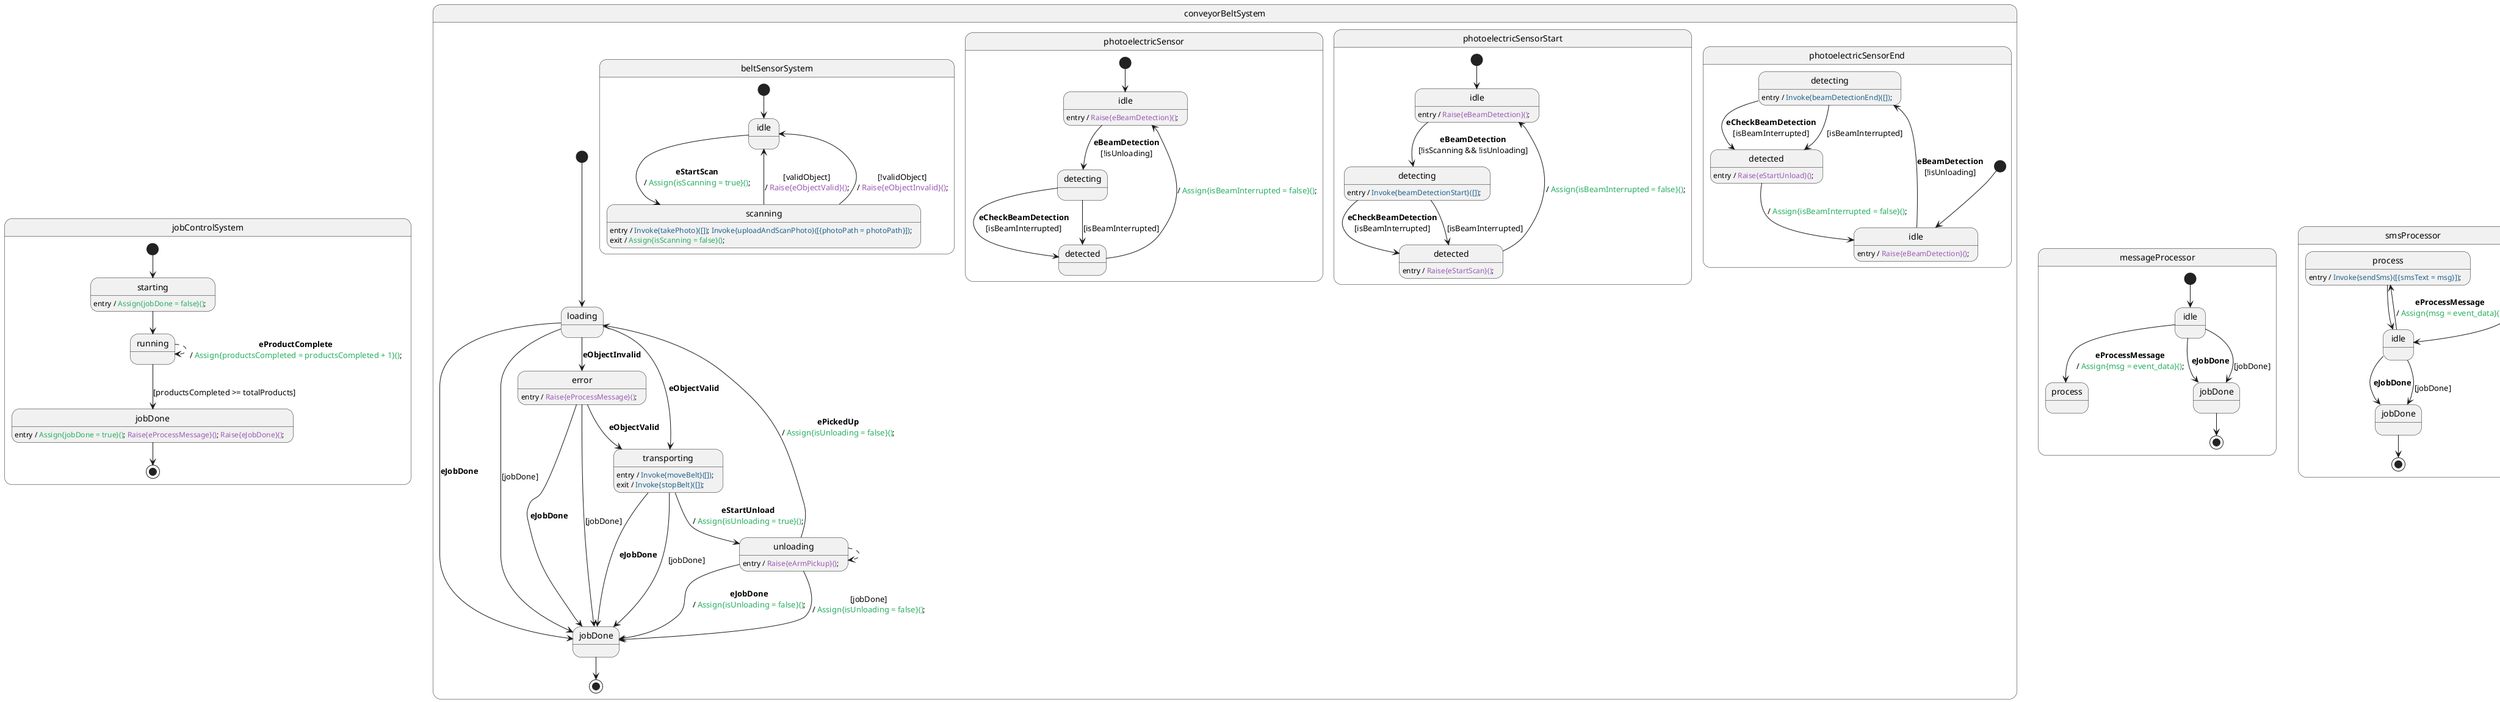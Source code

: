 @startuml
state jobControlSystem {
    state "starting" as 8c6c718d_0f1b_40a9_beeb_3a3806a69c97_starting
    [*] --> 8c6c718d_0f1b_40a9_beeb_3a3806a69c97_starting
    state "starting" as 8c6c718d_0f1b_40a9_beeb_3a3806a69c97_starting : entry / <color:#27AE60>Assign{jobDone = false}()</color>; 
    
    state "running" as 8c6c718d_0f1b_40a9_beeb_3a3806a69c97_running
    
    state "jobDone" as 8c6c718d_0f1b_40a9_beeb_3a3806a69c97_jobDone
    8c6c718d_0f1b_40a9_beeb_3a3806a69c97_jobDone --> [*]
    state "jobDone" as 8c6c718d_0f1b_40a9_beeb_3a3806a69c97_jobDone : entry / <color:#27AE60>Assign{jobDone = true}()</color>; <color:#9B59B6>Raise{eProcessMessage}()</color>; <color:#9B59B6>Raise{eJobDone}()</color>; 
    
    8c6c718d_0f1b_40a9_beeb_3a3806a69c97_starting --> 8c6c718d_0f1b_40a9_beeb_3a3806a69c97_running
    8c6c718d_0f1b_40a9_beeb_3a3806a69c97_running -[dashed]-> 8c6c718d_0f1b_40a9_beeb_3a3806a69c97_running : **eProductComplete**\n/ <color:#27AE60>Assign{productsCompleted = productsCompleted + 1}()</color>; 
    8c6c718d_0f1b_40a9_beeb_3a3806a69c97_running --> 8c6c718d_0f1b_40a9_beeb_3a3806a69c97_jobDone : \n[productsCompleted >= totalProducts]
}
state conveyorBeltSystem {
    state "loading" as 7474ef00_2b04_46d1_848b_6608dcd22458_loading
    [*] --> 7474ef00_2b04_46d1_848b_6608dcd22458_loading
    
    state "error" as 7474ef00_2b04_46d1_848b_6608dcd22458_error
    state "error" as 7474ef00_2b04_46d1_848b_6608dcd22458_error : entry / <color:#9B59B6>Raise{eProcessMessage}()</color>; 
    
    state "transporting" as 7474ef00_2b04_46d1_848b_6608dcd22458_transporting
    state "transporting" as 7474ef00_2b04_46d1_848b_6608dcd22458_transporting : entry / <color:#1F618D>Invoke{moveBelt}([])</color>; 
    state "transporting" as 7474ef00_2b04_46d1_848b_6608dcd22458_transporting : exit / <color:#1F618D>Invoke{stopBelt}([])</color>; 
    
    state "unloading" as 7474ef00_2b04_46d1_848b_6608dcd22458_unloading
    state "unloading" as 7474ef00_2b04_46d1_848b_6608dcd22458_unloading : entry / <color:#9B59B6>Raise{eArmPickup}()</color>; 
    
    state "jobDone" as 7474ef00_2b04_46d1_848b_6608dcd22458_jobDone
    7474ef00_2b04_46d1_848b_6608dcd22458_jobDone --> [*]
    
    7474ef00_2b04_46d1_848b_6608dcd22458_loading --> 7474ef00_2b04_46d1_848b_6608dcd22458_error : **eObjectInvalid**
    7474ef00_2b04_46d1_848b_6608dcd22458_loading --> 7474ef00_2b04_46d1_848b_6608dcd22458_transporting : **eObjectValid**
    7474ef00_2b04_46d1_848b_6608dcd22458_loading --> 7474ef00_2b04_46d1_848b_6608dcd22458_jobDone : **eJobDone**
    7474ef00_2b04_46d1_848b_6608dcd22458_loading --> 7474ef00_2b04_46d1_848b_6608dcd22458_jobDone : \n[jobDone]
    7474ef00_2b04_46d1_848b_6608dcd22458_error --> 7474ef00_2b04_46d1_848b_6608dcd22458_transporting : **eObjectValid**
    7474ef00_2b04_46d1_848b_6608dcd22458_error --> 7474ef00_2b04_46d1_848b_6608dcd22458_jobDone : **eJobDone**
    7474ef00_2b04_46d1_848b_6608dcd22458_error --> 7474ef00_2b04_46d1_848b_6608dcd22458_jobDone : \n[jobDone]
    7474ef00_2b04_46d1_848b_6608dcd22458_transporting --> 7474ef00_2b04_46d1_848b_6608dcd22458_unloading : **eStartUnload**\n/ <color:#27AE60>Assign{isUnloading = true}()</color>; 
    7474ef00_2b04_46d1_848b_6608dcd22458_transporting --> 7474ef00_2b04_46d1_848b_6608dcd22458_jobDone : **eJobDone**
    7474ef00_2b04_46d1_848b_6608dcd22458_transporting --> 7474ef00_2b04_46d1_848b_6608dcd22458_jobDone : \n[jobDone]
    7474ef00_2b04_46d1_848b_6608dcd22458_unloading --> 7474ef00_2b04_46d1_848b_6608dcd22458_loading : **ePickedUp**\n/ <color:#27AE60>Assign{isUnloading = false}()</color>; 
    7474ef00_2b04_46d1_848b_6608dcd22458_unloading --> 7474ef00_2b04_46d1_848b_6608dcd22458_jobDone : **eJobDone**\n/ <color:#27AE60>Assign{isUnloading = false}()</color>; 
    7474ef00_2b04_46d1_848b_6608dcd22458_unloading -[dashed]-> 7474ef00_2b04_46d1_848b_6608dcd22458_unloading
    7474ef00_2b04_46d1_848b_6608dcd22458_unloading --> 7474ef00_2b04_46d1_848b_6608dcd22458_jobDone : \n[jobDone]\n/ <color:#27AE60>Assign{isUnloading = false}()</color>; 
state beltSensorSystem {
    state "idle" as 04b3e9bb_867a_4c93_aa55_7dd41ef922fc_idle
    [*] --> 04b3e9bb_867a_4c93_aa55_7dd41ef922fc_idle
    
    state "scanning" as 04b3e9bb_867a_4c93_aa55_7dd41ef922fc_scanning
    state "scanning" as 04b3e9bb_867a_4c93_aa55_7dd41ef922fc_scanning : entry / <color:#1F618D>Invoke{takePhoto}([])</color>; <color:#1F618D>Invoke{uploadAndScanPhoto}([{photoPath = photoPath}])</color>; 
    state "scanning" as 04b3e9bb_867a_4c93_aa55_7dd41ef922fc_scanning : exit / <color:#27AE60>Assign{isScanning = false}()</color>; 
    
    04b3e9bb_867a_4c93_aa55_7dd41ef922fc_idle --> 04b3e9bb_867a_4c93_aa55_7dd41ef922fc_scanning : **eStartScan**\n/ <color:#27AE60>Assign{isScanning = true}()</color>; 
    04b3e9bb_867a_4c93_aa55_7dd41ef922fc_scanning --> 04b3e9bb_867a_4c93_aa55_7dd41ef922fc_idle : \n[validObject]\n/ <color:#9B59B6>Raise{eObjectValid}()</color>; 
    04b3e9bb_867a_4c93_aa55_7dd41ef922fc_scanning --> 04b3e9bb_867a_4c93_aa55_7dd41ef922fc_idle : \n[!validObject]\n/ <color:#9B59B6>Raise{eObjectInvalid}()</color>; 
}

state photoelectricSensor {
    state "idle" as 6ed4ba7c_fc64_4fe0_8bdd_877cd5fe3bbe_idle
    [*] --> 6ed4ba7c_fc64_4fe0_8bdd_877cd5fe3bbe_idle
    state "idle" as 6ed4ba7c_fc64_4fe0_8bdd_877cd5fe3bbe_idle : entry / <color:#9B59B6>Raise{eBeamDetection}()</color>; 
    
    state "detecting" as 6ed4ba7c_fc64_4fe0_8bdd_877cd5fe3bbe_detecting
    
    state "detected" as 6ed4ba7c_fc64_4fe0_8bdd_877cd5fe3bbe_detected
    
    6ed4ba7c_fc64_4fe0_8bdd_877cd5fe3bbe_idle --> 6ed4ba7c_fc64_4fe0_8bdd_877cd5fe3bbe_detecting : **eBeamDetection**\n[!isUnloading]
    6ed4ba7c_fc64_4fe0_8bdd_877cd5fe3bbe_detecting --> 6ed4ba7c_fc64_4fe0_8bdd_877cd5fe3bbe_detected : **eCheckBeamDetection**\n[isBeamInterrupted]
    6ed4ba7c_fc64_4fe0_8bdd_877cd5fe3bbe_detecting --> 6ed4ba7c_fc64_4fe0_8bdd_877cd5fe3bbe_detected : \n[isBeamInterrupted]
    6ed4ba7c_fc64_4fe0_8bdd_877cd5fe3bbe_detected --> 6ed4ba7c_fc64_4fe0_8bdd_877cd5fe3bbe_idle : \n/ <color:#27AE60>Assign{isBeamInterrupted = false}()</color>; 
}

state photoelectricSensorStart {
    state "idle" as edf845de_518b_47cc_ae8a_9723eb4adfab_idle
    [*] --> edf845de_518b_47cc_ae8a_9723eb4adfab_idle
    state "idle" as edf845de_518b_47cc_ae8a_9723eb4adfab_idle : entry / <color:#9B59B6>Raise{eBeamDetection}()</color>; 
    
    state "detecting" as edf845de_518b_47cc_ae8a_9723eb4adfab_detecting
    state "detecting" as edf845de_518b_47cc_ae8a_9723eb4adfab_detecting : entry / <color:#1F618D>Invoke{beamDetectionStart}([])</color>; 
    
    state "detected" as edf845de_518b_47cc_ae8a_9723eb4adfab_detected
    state "detected" as edf845de_518b_47cc_ae8a_9723eb4adfab_detected : entry / <color:#9B59B6>Raise{eStartScan}()</color>; 
    
    edf845de_518b_47cc_ae8a_9723eb4adfab_detecting --> edf845de_518b_47cc_ae8a_9723eb4adfab_detected : **eCheckBeamDetection**\n[isBeamInterrupted]
    edf845de_518b_47cc_ae8a_9723eb4adfab_detecting --> edf845de_518b_47cc_ae8a_9723eb4adfab_detected : \n[isBeamInterrupted]
    edf845de_518b_47cc_ae8a_9723eb4adfab_detected --> edf845de_518b_47cc_ae8a_9723eb4adfab_idle : \n/ <color:#27AE60>Assign{isBeamInterrupted = false}()</color>; 
    edf845de_518b_47cc_ae8a_9723eb4adfab_idle --> edf845de_518b_47cc_ae8a_9723eb4adfab_detecting : **eBeamDetection**\n[!isScanning && !isUnloading]
}

state photoelectricSensorEnd {
    state "detecting" as b8ebf485_eaed_4d4c_9e70_c0e6b043979c_detecting
    state "detecting" as b8ebf485_eaed_4d4c_9e70_c0e6b043979c_detecting : entry / <color:#1F618D>Invoke{beamDetectionEnd}([])</color>; 
    
    state "detected" as b8ebf485_eaed_4d4c_9e70_c0e6b043979c_detected
    state "detected" as b8ebf485_eaed_4d4c_9e70_c0e6b043979c_detected : entry / <color:#9B59B6>Raise{eStartUnload}()</color>; 
    
    state "idle" as b8ebf485_eaed_4d4c_9e70_c0e6b043979c_idle
    [*] --> b8ebf485_eaed_4d4c_9e70_c0e6b043979c_idle
    state "idle" as b8ebf485_eaed_4d4c_9e70_c0e6b043979c_idle : entry / <color:#9B59B6>Raise{eBeamDetection}()</color>; 
    
    b8ebf485_eaed_4d4c_9e70_c0e6b043979c_idle --> b8ebf485_eaed_4d4c_9e70_c0e6b043979c_detecting : **eBeamDetection**\n[!isUnloading]
    b8ebf485_eaed_4d4c_9e70_c0e6b043979c_detecting --> b8ebf485_eaed_4d4c_9e70_c0e6b043979c_detected : **eCheckBeamDetection**\n[isBeamInterrupted]
    b8ebf485_eaed_4d4c_9e70_c0e6b043979c_detecting --> b8ebf485_eaed_4d4c_9e70_c0e6b043979c_detected : \n[isBeamInterrupted]
    b8ebf485_eaed_4d4c_9e70_c0e6b043979c_detected --> b8ebf485_eaed_4d4c_9e70_c0e6b043979c_idle : \n/ <color:#27AE60>Assign{isBeamInterrupted = false}()</color>; 
}

}
state messageProcessor {
    state "idle" as 5132f3e0_a975_4c2d_be48_7b175ac6af40_idle
    [*] --> 5132f3e0_a975_4c2d_be48_7b175ac6af40_idle
    
    state "process" as 5132f3e0_a975_4c2d_be48_7b175ac6af40_process
    
    state "jobDone" as 5132f3e0_a975_4c2d_be48_7b175ac6af40_jobDone
    5132f3e0_a975_4c2d_be48_7b175ac6af40_jobDone --> [*]
    
    5132f3e0_a975_4c2d_be48_7b175ac6af40_idle --> 5132f3e0_a975_4c2d_be48_7b175ac6af40_process : **eProcessMessage**\n/ <color:#27AE60>Assign{msg = event_data}()</color>; 
    5132f3e0_a975_4c2d_be48_7b175ac6af40_idle --> 5132f3e0_a975_4c2d_be48_7b175ac6af40_jobDone : **eJobDone**
    5132f3e0_a975_4c2d_be48_7b175ac6af40_idle --> 5132f3e0_a975_4c2d_be48_7b175ac6af40_jobDone : \n[jobDone]
}
state smsProcessor {
    state "process" as c315893c_a8ff_4599_8109_9fc6389e2b4b_process
    state "process" as c315893c_a8ff_4599_8109_9fc6389e2b4b_process : entry / <color:#1F618D>Invoke{sendSms}([{smsText = msg}])</color>; 
    
    state "idle" as c315893c_a8ff_4599_8109_9fc6389e2b4b_idle
    [*] --> c315893c_a8ff_4599_8109_9fc6389e2b4b_idle
    
    state "jobDone" as c315893c_a8ff_4599_8109_9fc6389e2b4b_jobDone
    c315893c_a8ff_4599_8109_9fc6389e2b4b_jobDone --> [*]
    
    c315893c_a8ff_4599_8109_9fc6389e2b4b_idle --> c315893c_a8ff_4599_8109_9fc6389e2b4b_process : **eProcessMessage**\n/ <color:#27AE60>Assign{msg = event_data}()</color>; 
    c315893c_a8ff_4599_8109_9fc6389e2b4b_idle --> c315893c_a8ff_4599_8109_9fc6389e2b4b_jobDone : **eJobDone**
    c315893c_a8ff_4599_8109_9fc6389e2b4b_idle --> c315893c_a8ff_4599_8109_9fc6389e2b4b_jobDone : \n[jobDone]
    c315893c_a8ff_4599_8109_9fc6389e2b4b_process --> c315893c_a8ff_4599_8109_9fc6389e2b4b_idle
}
state eMailProcessor {
    state "process" as 6f1cbe59_5bc6_4f0e_bd26_a472ee515d64_process
    state "process" as 6f1cbe59_5bc6_4f0e_bd26_a472ee515d64_process : entry / <color:#1F618D>Invoke{sendMail}([{mailBody = msg}])</color>; 
    
    state "idle" as 6f1cbe59_5bc6_4f0e_bd26_a472ee515d64_idle
    [*] --> 6f1cbe59_5bc6_4f0e_bd26_a472ee515d64_idle
    
    state "jobDone" as 6f1cbe59_5bc6_4f0e_bd26_a472ee515d64_jobDone
    6f1cbe59_5bc6_4f0e_bd26_a472ee515d64_jobDone --> [*]
    
    6f1cbe59_5bc6_4f0e_bd26_a472ee515d64_idle --> 6f1cbe59_5bc6_4f0e_bd26_a472ee515d64_process : **eProcessMessage**\n/ <color:#27AE60>Assign{msg = event_data}()</color>; 
    6f1cbe59_5bc6_4f0e_bd26_a472ee515d64_idle --> 6f1cbe59_5bc6_4f0e_bd26_a472ee515d64_jobDone : **eJobDone**
    6f1cbe59_5bc6_4f0e_bd26_a472ee515d64_idle --> 6f1cbe59_5bc6_4f0e_bd26_a472ee515d64_jobDone : \n[jobDone]
    6f1cbe59_5bc6_4f0e_bd26_a472ee515d64_process --> 6f1cbe59_5bc6_4f0e_bd26_a472ee515d64_idle
}
state logProcessor {
    state "process" as b05dc47d_e6cf_48ef_8204_a771822eab21_process
    state "process" as b05dc47d_e6cf_48ef_8204_a771822eab21_process : entry / <color:#27AE60>Assign{log = log.add(msg); log}()</color>; 
    
    state "idle" as b05dc47d_e6cf_48ef_8204_a771822eab21_idle
    [*] --> b05dc47d_e6cf_48ef_8204_a771822eab21_idle
    
    state "jobDone" as b05dc47d_e6cf_48ef_8204_a771822eab21_jobDone
    b05dc47d_e6cf_48ef_8204_a771822eab21_jobDone --> [*]
    
    b05dc47d_e6cf_48ef_8204_a771822eab21_idle --> b05dc47d_e6cf_48ef_8204_a771822eab21_process : **eProcessMessage**\n/ <color:#27AE60>Assign{msg = event_data}()</color>; 
    b05dc47d_e6cf_48ef_8204_a771822eab21_idle --> b05dc47d_e6cf_48ef_8204_a771822eab21_jobDone : **eJobDone**
    b05dc47d_e6cf_48ef_8204_a771822eab21_idle --> b05dc47d_e6cf_48ef_8204_a771822eab21_jobDone : \n[jobDone]
    b05dc47d_e6cf_48ef_8204_a771822eab21_process --> b05dc47d_e6cf_48ef_8204_a771822eab21_idle
}
state roboticArmSystem {
    state "idle" as bbef44fb_093e_438f_9513_1e6cf8017cb3_idle
    [*] --> bbef44fb_093e_438f_9513_1e6cf8017cb3_idle
    
    state "error" as bbef44fb_093e_438f_9513_1e6cf8017cb3_error
    state "error" as bbef44fb_093e_438f_9513_1e6cf8017cb3_error : entry / <color:#9B59B6>Raise{eProcessMessage}()</color>; <color:#9B59B6>Raise{eRetry}()</color>; 
    
    state "pickup" as bbef44fb_093e_438f_9513_1e6cf8017cb3_pickup
    state "pickup" as bbef44fb_093e_438f_9513_1e6cf8017cb3_pickup : entry / <color:#1F618D>Invoke{pickUp}([])</color>; <color:#1ABC9C>Match()</color>; 
    
    state "assemble" as bbef44fb_093e_438f_9513_1e6cf8017cb3_assemble
    state "assemble" as bbef44fb_093e_438f_9513_1e6cf8017cb3_assemble : entry / <color:#1F618D>Invoke{assemble}([])</color>; <color:#1ABC9C>Match()</color>; 
    
    state "return" as bbef44fb_093e_438f_9513_1e6cf8017cb3_return
    state "return" as bbef44fb_093e_438f_9513_1e6cf8017cb3_return : entry / <color:#1F618D>Invoke{returnToStart}([])</color>; 
    
    state "jobDone" as bbef44fb_093e_438f_9513_1e6cf8017cb3_jobDone
    bbef44fb_093e_438f_9513_1e6cf8017cb3_jobDone --> [*]
    
    bbef44fb_093e_438f_9513_1e6cf8017cb3_idle --> bbef44fb_093e_438f_9513_1e6cf8017cb3_pickup : **eArmPickup**\n[!jobDone]
    bbef44fb_093e_438f_9513_1e6cf8017cb3_idle --> bbef44fb_093e_438f_9513_1e6cf8017cb3_jobDone : **eJobDone**
    bbef44fb_093e_438f_9513_1e6cf8017cb3_idle --> bbef44fb_093e_438f_9513_1e6cf8017cb3_pickup : \n[!pickUpSuccess]
    bbef44fb_093e_438f_9513_1e6cf8017cb3_idle --> bbef44fb_093e_438f_9513_1e6cf8017cb3_jobDone : \n[jobDone]
    bbef44fb_093e_438f_9513_1e6cf8017cb3_error --> bbef44fb_093e_438f_9513_1e6cf8017cb3_assemble : **eRetry**\n[pickUpSuccess]
    bbef44fb_093e_438f_9513_1e6cf8017cb3_error --> bbef44fb_093e_438f_9513_1e6cf8017cb3_jobDone : **eJobDone**
    bbef44fb_093e_438f_9513_1e6cf8017cb3_pickup --> bbef44fb_093e_438f_9513_1e6cf8017cb3_assemble : \n[pickUpSuccess]\n/ <color:#9B59B6>Raise{ePickedUp}()</color>; 
    bbef44fb_093e_438f_9513_1e6cf8017cb3_assemble --> bbef44fb_093e_438f_9513_1e6cf8017cb3_return : \n[assembleSuccess]\n/ <color:#27AE60>Assign{partsAssembled = partsAssembled + 1}()</color>; <color:#9B59B6>Raise{eAssembleComplete}()</color>; 
    bbef44fb_093e_438f_9513_1e6cf8017cb3_return --> bbef44fb_093e_438f_9513_1e6cf8017cb3_idle : \n[partsAssembled >= partsPerProduct]\n/ <color:#27AE60>Assign{partsAssembled = 0}()</color>; <color:#9B59B6>Raise{eProductComplete}()</color>; 
}
state monitoringSystem {
    state "monitoring" as f1cd7be6_2c37_40cf_91e2_38e250beecea_monitoring
    [*] --> f1cd7be6_2c37_40cf_91e2_38e250beecea_monitoring
    
    state "jobDone" as f1cd7be6_2c37_40cf_91e2_38e250beecea_jobDone
    f1cd7be6_2c37_40cf_91e2_38e250beecea_jobDone --> [*]
    state "jobDone" as f1cd7be6_2c37_40cf_91e2_38e250beecea_jobDone : entry / <color:#1F618D>aSendStatistics{sendStatistics}([{nScans = nScans}, {nAssemblies = nAssemblies}, {nProductsCompleted = productsCompleted}, {jobDone = jobDone}, {log = log}])</color>; 
    
    f1cd7be6_2c37_40cf_91e2_38e250beecea_monitoring -[dashed]-> f1cd7be6_2c37_40cf_91e2_38e250beecea_monitoring : **eStartScan**\n/ <color:#27AE60>Assign{nScans = nScans+1}()</color>; <color:#9B59B6>Raise{eSendStatistics}()</color>; 
    f1cd7be6_2c37_40cf_91e2_38e250beecea_monitoring -[dashed]-> f1cd7be6_2c37_40cf_91e2_38e250beecea_monitoring : **eAssembleComplete**\n/ <color:#27AE60>Assign{nAssemblies = nAssemblies+1}()</color>; <color:#9B59B6>Raise{eSendStatistics}()</color>; 
    f1cd7be6_2c37_40cf_91e2_38e250beecea_monitoring -[dashed]-> f1cd7be6_2c37_40cf_91e2_38e250beecea_monitoring : **eSendStatistics**\n/ <color:#1F618D>aSendStatistics{sendStatistics}([{nScans = nScans}, {nAssemblies = nAssemblies}, {nProductsCompleted = productsCompleted}, {jobDone = jobDone}, {log = log}])</color>; 
    f1cd7be6_2c37_40cf_91e2_38e250beecea_monitoring --> f1cd7be6_2c37_40cf_91e2_38e250beecea_jobDone : **eJobDone**
    f1cd7be6_2c37_40cf_91e2_38e250beecea_monitoring --> f1cd7be6_2c37_40cf_91e2_38e250beecea_jobDone : \n[jobDone]
}
@enduml